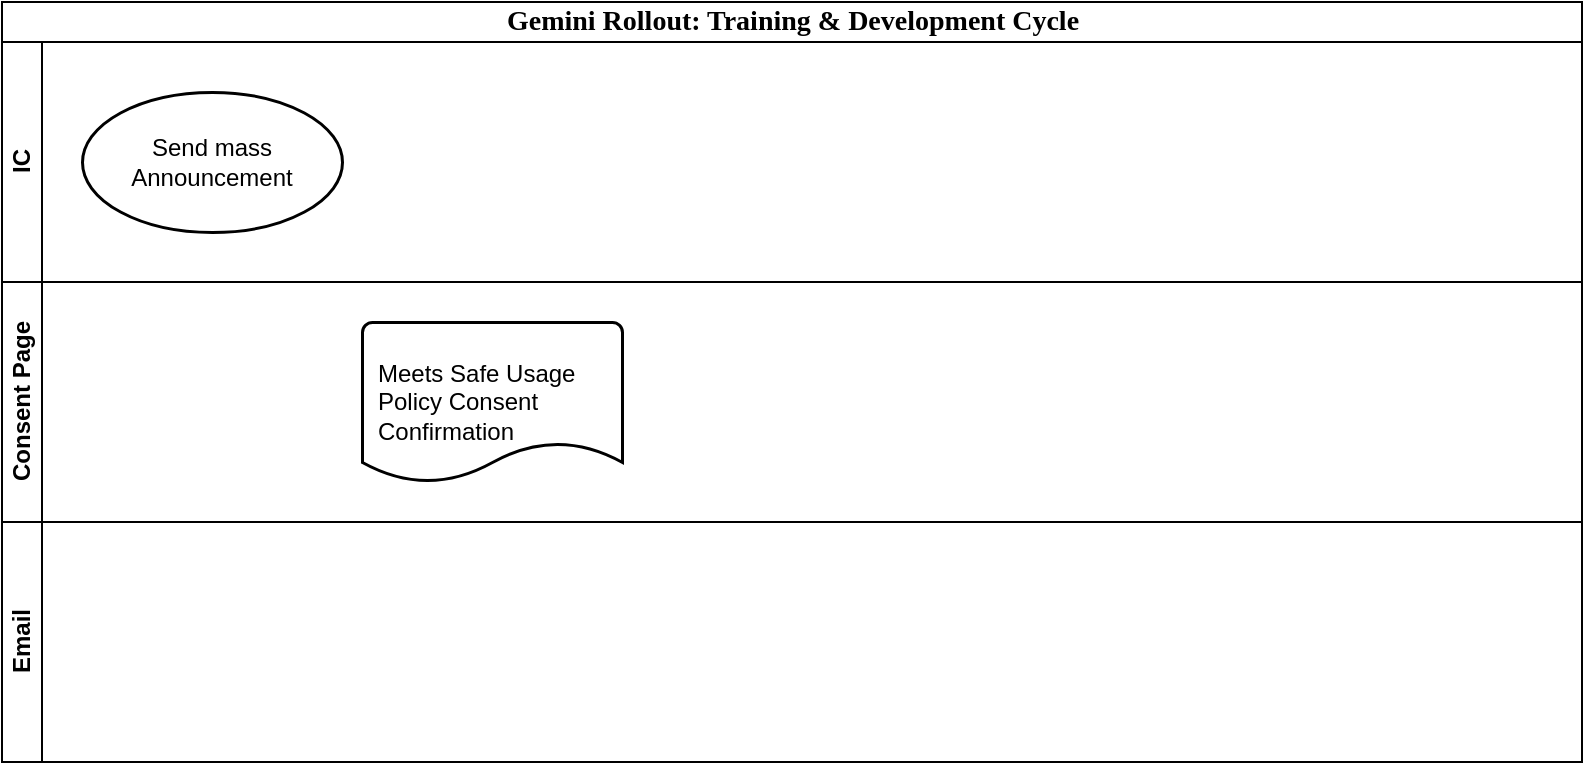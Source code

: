 <mxfile version="24.8.3">
  <diagram name="Page-1" id="ZSEqXpm7zEi85FjgitcW">
    <mxGraphModel dx="822" dy="518" grid="1" gridSize="10" guides="1" tooltips="1" connect="1" arrows="1" fold="1" page="1" pageScale="1" pageWidth="827" pageHeight="1169" math="0" shadow="0">
      <root>
        <mxCell id="0" />
        <mxCell id="1" parent="0" />
        <mxCell id="InnFcrdfFy9e5PUdxPg--1" value="&lt;font style=&quot;font-size: 14px;&quot;&gt;Gemini Rollout: Training &amp;amp; Development Cycle&lt;/font&gt;" style="swimlane;childLayout=stackLayout;resizeParent=1;resizeParentMax=0;horizontal=1;startSize=20;horizontalStack=0;html=1;fontFamily=Outfit;fontSource=https%3A%2F%2Ffonts.googleapis.com%2Fcss%3Ffamily%3DOutfit;spacingTop=4;spacing=8;spacingBottom=5;" parent="1" vertex="1">
          <mxGeometry x="40" y="170" width="790" height="380" as="geometry" />
        </mxCell>
        <mxCell id="InnFcrdfFy9e5PUdxPg--2" value="IC" style="swimlane;startSize=20;horizontal=0;html=1;" parent="InnFcrdfFy9e5PUdxPg--1" vertex="1">
          <mxGeometry y="20" width="790" height="120" as="geometry" />
        </mxCell>
        <mxCell id="gN_W0Z1Zmv7aAQRt5xlA-1" value="Send mass Announcement" style="strokeWidth=1.5;html=1;shape=mxgraph.flowchart.start_1;whiteSpace=wrap;spacing=8;" vertex="1" parent="InnFcrdfFy9e5PUdxPg--2">
          <mxGeometry x="40" y="25" width="130" height="70" as="geometry" />
        </mxCell>
        <mxCell id="InnFcrdfFy9e5PUdxPg--4" value="Consent Page" style="swimlane;startSize=20;horizontal=0;html=1;" parent="InnFcrdfFy9e5PUdxPg--1" vertex="1">
          <mxGeometry y="140" width="790" height="120" as="geometry" />
        </mxCell>
        <mxCell id="gN_W0Z1Zmv7aAQRt5xlA-3" value="Meets Safe Usage Policy Consent Confirmation" style="strokeWidth=1.5;html=1;shape=mxgraph.flowchart.document2;whiteSpace=wrap;size=0.25;align=left;spacing=8;" vertex="1" parent="InnFcrdfFy9e5PUdxPg--4">
          <mxGeometry x="180" y="20" width="130" height="80" as="geometry" />
        </mxCell>
        <mxCell id="InnFcrdfFy9e5PUdxPg--6" value="Email" style="swimlane;startSize=20;horizontal=0;html=1;" parent="InnFcrdfFy9e5PUdxPg--1" vertex="1">
          <mxGeometry y="260" width="790" height="120" as="geometry" />
        </mxCell>
      </root>
    </mxGraphModel>
  </diagram>
</mxfile>
